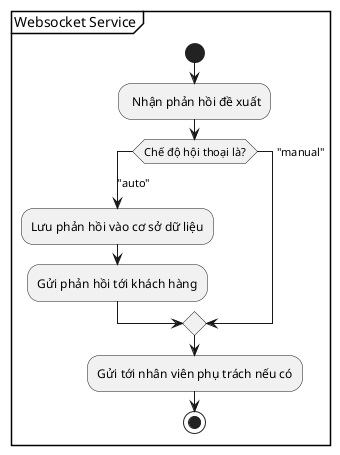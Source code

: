 @startuml
group "Websocket Service"
    start
    : Nhận phản hồi đề xuất;
    switch (Chế độ hội thoại là?)
        case ("auto")
        :Lưu phản hồi vào cơ sở dữ liệu;
        :Gửi phản hồi tới khách hàng;
        case ("manual")


    endswitch
    :Gửi tới nhân viên phụ trách nếu có;
    stop
end group